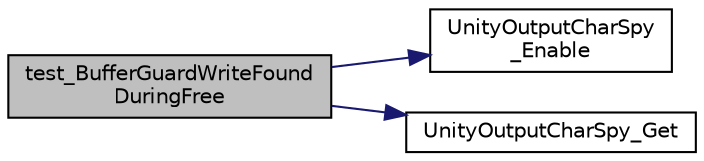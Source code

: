 digraph "test_BufferGuardWriteFoundDuringFree"
{
 // LATEX_PDF_SIZE
  edge [fontname="Helvetica",fontsize="10",labelfontname="Helvetica",labelfontsize="10"];
  node [fontname="Helvetica",fontsize="10",shape=record];
  rankdir="LR";
  Node1 [label="test_BufferGuardWriteFound\lDuringFree",height=0.2,width=0.4,color="black", fillcolor="grey75", style="filled", fontcolor="black",tooltip=" "];
  Node1 -> Node2 [color="midnightblue",fontsize="10",style="solid",fontname="Helvetica"];
  Node2 [label="UnityOutputCharSpy\l_Enable",height=0.2,width=0.4,color="black", fillcolor="white", style="filled",URL="$d3/d00/a00113.html#a5a5b8c2fe4d1edd31559deb7000c7d7f",tooltip=" "];
  Node1 -> Node3 [color="midnightblue",fontsize="10",style="solid",fontname="Helvetica"];
  Node3 [label="UnityOutputCharSpy_Get",height=0.2,width=0.4,color="black", fillcolor="white", style="filled",URL="$d3/d00/a00113.html#a014a3109626a78fb0c9ffeec76846e35",tooltip=" "];
}
